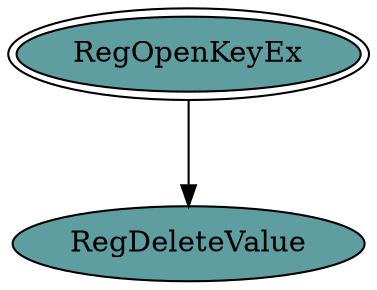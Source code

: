digraph "./REPORTS/6722/API_PER_CATEGORY/RegDeleteValue.exe_1616_Registry_API_per_Category_Transition_Matrix" {
	RegOpenKeyEx [label=RegOpenKeyEx fillcolor=cadetblue peripheries=2 style=filled]
	RegDeleteValue [label=RegDeleteValue fillcolor=cadetblue style=filled]
	RegOpenKeyEx -> RegDeleteValue [label=1.0 fontcolor=white]
}
